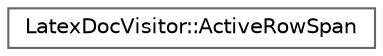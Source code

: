 digraph "Graphical Class Hierarchy"
{
 // INTERACTIVE_SVG=YES
 // LATEX_PDF_SIZE
  bgcolor="transparent";
  edge [fontname=Helvetica,fontsize=10,labelfontname=Helvetica,labelfontsize=10];
  node [fontname=Helvetica,fontsize=10,shape=box,height=0.2,width=0.4];
  rankdir="LR";
  Node0 [label="LatexDocVisitor::ActiveRowSpan",height=0.2,width=0.4,color="grey40", fillcolor="white", style="filled",URL="$d4/d89/struct_latex_doc_visitor_1_1_active_row_span.html",tooltip=" "];
}
